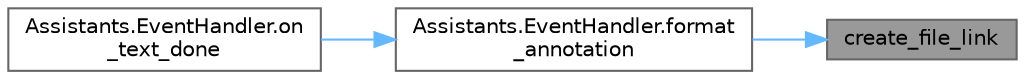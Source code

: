 digraph "create_file_link"
{
 // LATEX_PDF_SIZE
  bgcolor="transparent";
  edge [fontname=Helvetica,fontsize=10,labelfontname=Helvetica,labelfontsize=10];
  node [fontname=Helvetica,fontsize=10,shape=box,height=0.2,width=0.4];
  rankdir="RL";
  Node1 [id="Node000001",label="create_file_link",height=0.2,width=0.4,color="gray40", fillcolor="grey60", style="filled", fontcolor="black",tooltip=" "];
  Node1 -> Node2 [id="edge1_Node000001_Node000002",dir="back",color="steelblue1",style="solid",tooltip=" "];
  Node2 [id="Node000002",label="Assistants.EventHandler.format\l_annotation",height=0.2,width=0.4,color="grey40", fillcolor="white", style="filled",URL="$class_assistants_1_1_event_handler.html#ae227e8e35e232ac8cb29763bdfcdb4ee",tooltip=" "];
  Node2 -> Node3 [id="edge2_Node000002_Node000003",dir="back",color="steelblue1",style="solid",tooltip=" "];
  Node3 [id="Node000003",label="Assistants.EventHandler.on\l_text_done",height=0.2,width=0.4,color="grey40", fillcolor="white", style="filled",URL="$class_assistants_1_1_event_handler.html#ad4402d96c3f2f5a5c2a53aebbf7b343d",tooltip=" "];
}
